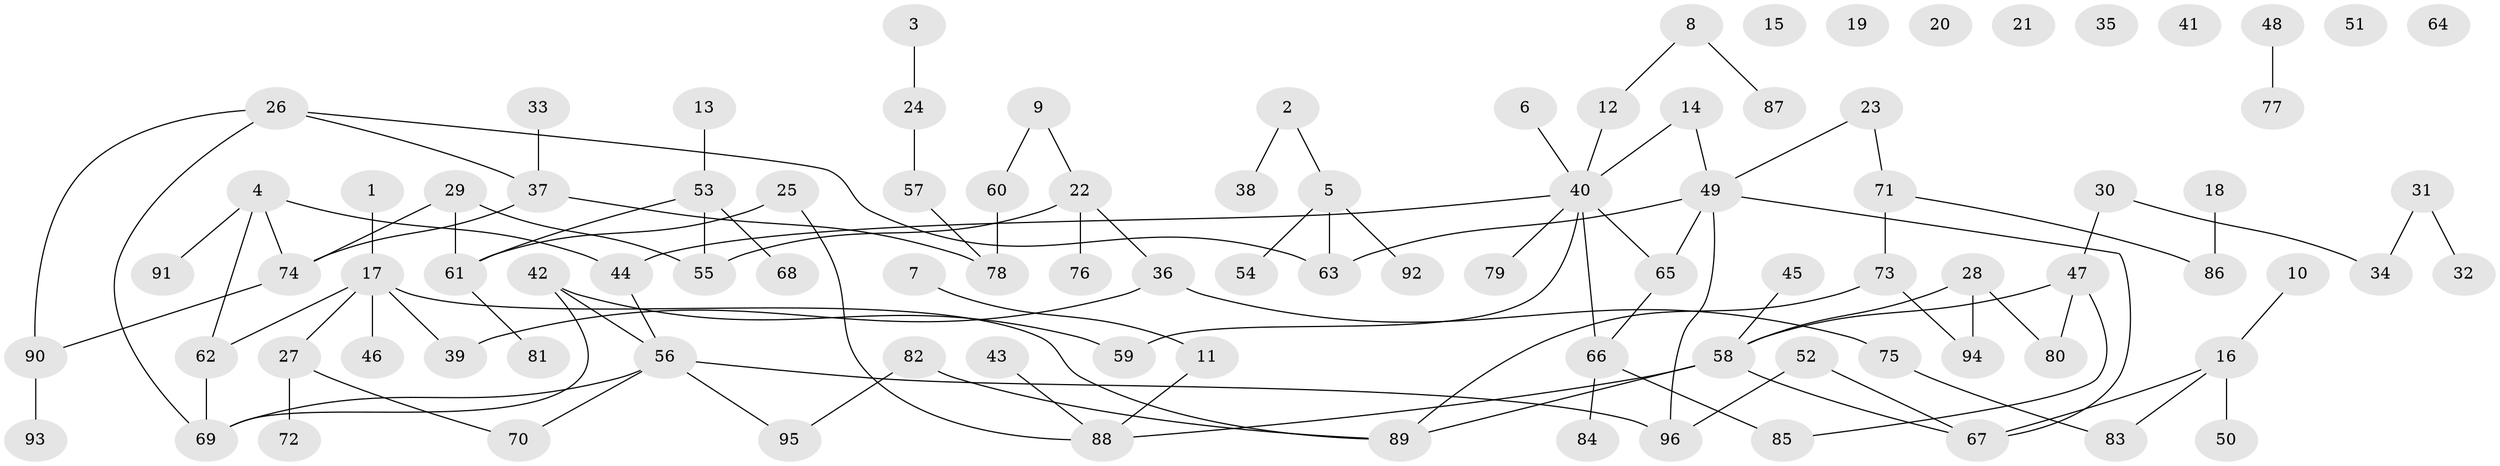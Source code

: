 // Generated by graph-tools (version 1.1) at 2025/25/03/09/25 03:25:14]
// undirected, 96 vertices, 108 edges
graph export_dot {
graph [start="1"]
  node [color=gray90,style=filled];
  1;
  2;
  3;
  4;
  5;
  6;
  7;
  8;
  9;
  10;
  11;
  12;
  13;
  14;
  15;
  16;
  17;
  18;
  19;
  20;
  21;
  22;
  23;
  24;
  25;
  26;
  27;
  28;
  29;
  30;
  31;
  32;
  33;
  34;
  35;
  36;
  37;
  38;
  39;
  40;
  41;
  42;
  43;
  44;
  45;
  46;
  47;
  48;
  49;
  50;
  51;
  52;
  53;
  54;
  55;
  56;
  57;
  58;
  59;
  60;
  61;
  62;
  63;
  64;
  65;
  66;
  67;
  68;
  69;
  70;
  71;
  72;
  73;
  74;
  75;
  76;
  77;
  78;
  79;
  80;
  81;
  82;
  83;
  84;
  85;
  86;
  87;
  88;
  89;
  90;
  91;
  92;
  93;
  94;
  95;
  96;
  1 -- 17;
  2 -- 5;
  2 -- 38;
  3 -- 24;
  4 -- 44;
  4 -- 62;
  4 -- 74;
  4 -- 91;
  5 -- 54;
  5 -- 63;
  5 -- 92;
  6 -- 40;
  7 -- 11;
  8 -- 12;
  8 -- 87;
  9 -- 22;
  9 -- 60;
  10 -- 16;
  11 -- 88;
  12 -- 40;
  13 -- 53;
  14 -- 40;
  14 -- 49;
  16 -- 50;
  16 -- 67;
  16 -- 83;
  17 -- 27;
  17 -- 39;
  17 -- 46;
  17 -- 62;
  17 -- 89;
  18 -- 86;
  22 -- 36;
  22 -- 55;
  22 -- 76;
  23 -- 49;
  23 -- 71;
  24 -- 57;
  25 -- 61;
  25 -- 88;
  26 -- 37;
  26 -- 63;
  26 -- 69;
  26 -- 90;
  27 -- 70;
  27 -- 72;
  28 -- 58;
  28 -- 80;
  28 -- 94;
  29 -- 55;
  29 -- 61;
  29 -- 74;
  30 -- 34;
  30 -- 47;
  31 -- 32;
  31 -- 34;
  33 -- 37;
  36 -- 39;
  36 -- 75;
  37 -- 74;
  37 -- 78;
  40 -- 44;
  40 -- 59;
  40 -- 65;
  40 -- 66;
  40 -- 79;
  42 -- 56;
  42 -- 59;
  42 -- 69;
  43 -- 88;
  44 -- 56;
  45 -- 58;
  47 -- 58;
  47 -- 80;
  47 -- 85;
  48 -- 77;
  49 -- 63;
  49 -- 65;
  49 -- 67;
  49 -- 96;
  52 -- 67;
  52 -- 96;
  53 -- 55;
  53 -- 61;
  53 -- 68;
  56 -- 69;
  56 -- 70;
  56 -- 95;
  56 -- 96;
  57 -- 78;
  58 -- 67;
  58 -- 88;
  58 -- 89;
  60 -- 78;
  61 -- 81;
  62 -- 69;
  65 -- 66;
  66 -- 84;
  66 -- 85;
  71 -- 73;
  71 -- 86;
  73 -- 89;
  73 -- 94;
  74 -- 90;
  75 -- 83;
  82 -- 89;
  82 -- 95;
  90 -- 93;
}
